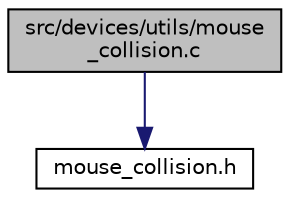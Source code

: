 digraph "src/devices/utils/mouse_collision.c"
{
 // LATEX_PDF_SIZE
  edge [fontname="Helvetica",fontsize="10",labelfontname="Helvetica",labelfontsize="10"];
  node [fontname="Helvetica",fontsize="10",shape=record];
  Node1 [label="src/devices/utils/mouse\l_collision.c",height=0.2,width=0.4,color="black", fillcolor="grey75", style="filled", fontcolor="black",tooltip=" "];
  Node1 -> Node2 [color="midnightblue",fontsize="10",style="solid"];
  Node2 [label="mouse_collision.h",height=0.2,width=0.4,color="black", fillcolor="white", style="filled",URL="$mouse__collision_8h.html",tooltip=" "];
}
